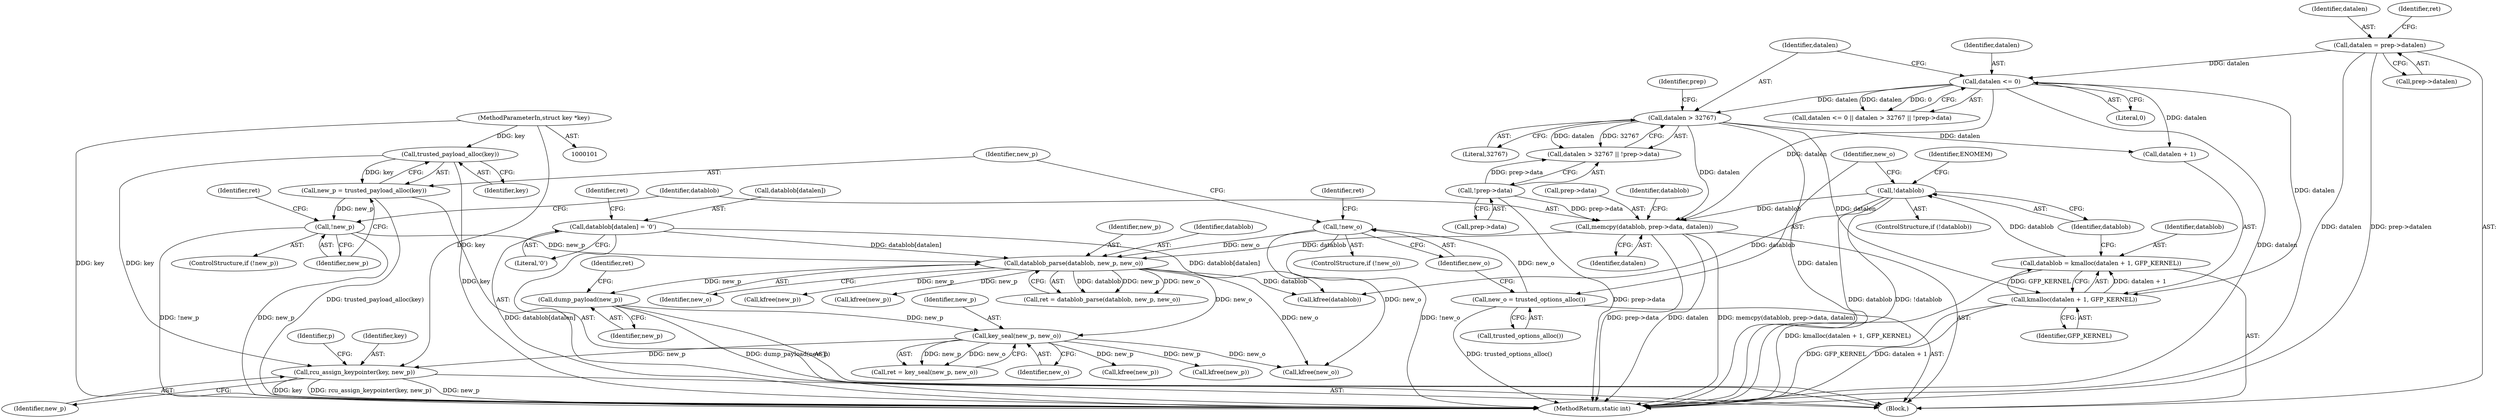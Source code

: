 digraph "0_linux_096fe9eaea40a17e125569f9e657e34cdb6d73bd_0@pointer" {
"1000308" [label="(Call,rcu_assign_keypointer(key, new_p))"];
"1000189" [label="(Call,trusted_payload_alloc(key))"];
"1000102" [label="(MethodParameterIn,struct key *key)"];
"1000272" [label="(Call,key_seal(new_p, new_o))"];
"1000268" [label="(Call,dump_payload(new_p))"];
"1000213" [label="(Call,datablob_parse(datablob, new_p, new_o))"];
"1000200" [label="(Call,memcpy(datablob, prep->data, datalen))"];
"1000170" [label="(Call,!datablob)"];
"1000162" [label="(Call,datablob = kmalloc(datalen + 1, GFP_KERNEL))"];
"1000164" [label="(Call,kmalloc(datalen + 1, GFP_KERNEL))"];
"1000148" [label="(Call,datalen <= 0)"];
"1000109" [label="(Call,datalen = prep->datalen)"];
"1000152" [label="(Call,datalen > 32767)"];
"1000155" [label="(Call,!prep->data)"];
"1000206" [label="(Call,datablob[datalen] = '\0')"];
"1000192" [label="(Call,!new_p)"];
"1000187" [label="(Call,new_p = trusted_payload_alloc(key))"];
"1000179" [label="(Call,!new_o)"];
"1000175" [label="(Call,new_o = trusted_options_alloc())"];
"1000283" [label="(Call,kfree(new_p))"];
"1000190" [label="(Identifier,key)"];
"1000177" [label="(Call,trusted_options_alloc())"];
"1000151" [label="(Call,datalen > 32767 || !prep->data)"];
"1000192" [label="(Call,!new_p)"];
"1000226" [label="(Call,kfree(new_p))"];
"1000239" [label="(Call,kfree(new_p))"];
"1000156" [label="(Call,prep->data)"];
"1000310" [label="(Identifier,new_p)"];
"1000168" [label="(Identifier,GFP_KERNEL)"];
"1000150" [label="(Literal,0)"];
"1000200" [label="(Call,memcpy(datablob, prep->data, datalen))"];
"1000324" [label="(MethodReturn,static int)"];
"1000210" [label="(Literal,'\0')"];
"1000309" [label="(Identifier,key)"];
"1000314" [label="(Identifier,p)"];
"1000155" [label="(Call,!prep->data)"];
"1000152" [label="(Call,datalen > 32767)"];
"1000212" [label="(Identifier,ret)"];
"1000164" [label="(Call,kmalloc(datalen + 1, GFP_KERNEL))"];
"1000174" [label="(Identifier,ENOMEM)"];
"1000191" [label="(ControlStructure,if (!new_p))"];
"1000110" [label="(Identifier,datalen)"];
"1000162" [label="(Call,datablob = kmalloc(datalen + 1, GFP_KERNEL))"];
"1000187" [label="(Call,new_p = trusted_payload_alloc(key))"];
"1000269" [label="(Identifier,new_p)"];
"1000272" [label="(Call,key_seal(new_p, new_o))"];
"1000211" [label="(Call,ret = datablob_parse(datablob, new_p, new_o))"];
"1000171" [label="(Identifier,datablob)"];
"1000214" [label="(Identifier,datablob)"];
"1000157" [label="(Identifier,prep)"];
"1000183" [label="(Identifier,ret)"];
"1000178" [label="(ControlStructure,if (!new_o))"];
"1000205" [label="(Identifier,datalen)"];
"1000207" [label="(Call,datablob[datalen])"];
"1000201" [label="(Identifier,datablob)"];
"1000117" [label="(Identifier,ret)"];
"1000318" [label="(Call,kfree(datablob))"];
"1000189" [label="(Call,trusted_payload_alloc(key))"];
"1000176" [label="(Identifier,new_o)"];
"1000213" [label="(Call,datablob_parse(datablob, new_p, new_o))"];
"1000170" [label="(Call,!datablob)"];
"1000273" [label="(Identifier,new_p)"];
"1000111" [label="(Call,prep->datalen)"];
"1000215" [label="(Identifier,new_p)"];
"1000206" [label="(Call,datablob[datalen] = '\0')"];
"1000196" [label="(Identifier,ret)"];
"1000175" [label="(Call,new_o = trusted_options_alloc())"];
"1000148" [label="(Call,datalen <= 0)"];
"1000271" [label="(Identifier,ret)"];
"1000102" [label="(MethodParameterIn,struct key *key)"];
"1000163" [label="(Identifier,datablob)"];
"1000149" [label="(Identifier,datalen)"];
"1000153" [label="(Identifier,datalen)"];
"1000109" [label="(Call,datalen = prep->datalen)"];
"1000180" [label="(Identifier,new_o)"];
"1000268" [label="(Call,dump_payload(new_p))"];
"1000154" [label="(Literal,32767)"];
"1000308" [label="(Call,rcu_assign_keypointer(key, new_p))"];
"1000305" [label="(Call,kfree(new_p))"];
"1000216" [label="(Identifier,new_o)"];
"1000208" [label="(Identifier,datablob)"];
"1000147" [label="(Call,datalen <= 0 || datalen > 32767 || !prep->data)"];
"1000179" [label="(Call,!new_o)"];
"1000188" [label="(Identifier,new_p)"];
"1000202" [label="(Call,prep->data)"];
"1000193" [label="(Identifier,new_p)"];
"1000270" [label="(Call,ret = key_seal(new_p, new_o))"];
"1000104" [label="(Block,)"];
"1000165" [label="(Call,datalen + 1)"];
"1000169" [label="(ControlStructure,if (!datablob))"];
"1000274" [label="(Identifier,new_o)"];
"1000320" [label="(Call,kfree(new_o))"];
"1000308" -> "1000104"  [label="AST: "];
"1000308" -> "1000310"  [label="CFG: "];
"1000309" -> "1000308"  [label="AST: "];
"1000310" -> "1000308"  [label="AST: "];
"1000314" -> "1000308"  [label="CFG: "];
"1000308" -> "1000324"  [label="DDG: new_p"];
"1000308" -> "1000324"  [label="DDG: key"];
"1000308" -> "1000324"  [label="DDG: rcu_assign_keypointer(key, new_p)"];
"1000189" -> "1000308"  [label="DDG: key"];
"1000102" -> "1000308"  [label="DDG: key"];
"1000272" -> "1000308"  [label="DDG: new_p"];
"1000189" -> "1000187"  [label="AST: "];
"1000189" -> "1000190"  [label="CFG: "];
"1000190" -> "1000189"  [label="AST: "];
"1000187" -> "1000189"  [label="CFG: "];
"1000189" -> "1000324"  [label="DDG: key"];
"1000189" -> "1000187"  [label="DDG: key"];
"1000102" -> "1000189"  [label="DDG: key"];
"1000102" -> "1000101"  [label="AST: "];
"1000102" -> "1000324"  [label="DDG: key"];
"1000272" -> "1000270"  [label="AST: "];
"1000272" -> "1000274"  [label="CFG: "];
"1000273" -> "1000272"  [label="AST: "];
"1000274" -> "1000272"  [label="AST: "];
"1000270" -> "1000272"  [label="CFG: "];
"1000272" -> "1000270"  [label="DDG: new_p"];
"1000272" -> "1000270"  [label="DDG: new_o"];
"1000268" -> "1000272"  [label="DDG: new_p"];
"1000213" -> "1000272"  [label="DDG: new_o"];
"1000272" -> "1000283"  [label="DDG: new_p"];
"1000272" -> "1000305"  [label="DDG: new_p"];
"1000272" -> "1000320"  [label="DDG: new_o"];
"1000268" -> "1000104"  [label="AST: "];
"1000268" -> "1000269"  [label="CFG: "];
"1000269" -> "1000268"  [label="AST: "];
"1000271" -> "1000268"  [label="CFG: "];
"1000268" -> "1000324"  [label="DDG: dump_payload(new_p)"];
"1000213" -> "1000268"  [label="DDG: new_p"];
"1000213" -> "1000211"  [label="AST: "];
"1000213" -> "1000216"  [label="CFG: "];
"1000214" -> "1000213"  [label="AST: "];
"1000215" -> "1000213"  [label="AST: "];
"1000216" -> "1000213"  [label="AST: "];
"1000211" -> "1000213"  [label="CFG: "];
"1000213" -> "1000211"  [label="DDG: datablob"];
"1000213" -> "1000211"  [label="DDG: new_p"];
"1000213" -> "1000211"  [label="DDG: new_o"];
"1000200" -> "1000213"  [label="DDG: datablob"];
"1000206" -> "1000213"  [label="DDG: datablob[datalen]"];
"1000192" -> "1000213"  [label="DDG: new_p"];
"1000179" -> "1000213"  [label="DDG: new_o"];
"1000213" -> "1000226"  [label="DDG: new_p"];
"1000213" -> "1000239"  [label="DDG: new_p"];
"1000213" -> "1000318"  [label="DDG: datablob"];
"1000213" -> "1000320"  [label="DDG: new_o"];
"1000200" -> "1000104"  [label="AST: "];
"1000200" -> "1000205"  [label="CFG: "];
"1000201" -> "1000200"  [label="AST: "];
"1000202" -> "1000200"  [label="AST: "];
"1000205" -> "1000200"  [label="AST: "];
"1000208" -> "1000200"  [label="CFG: "];
"1000200" -> "1000324"  [label="DDG: memcpy(datablob, prep->data, datalen)"];
"1000200" -> "1000324"  [label="DDG: datalen"];
"1000200" -> "1000324"  [label="DDG: prep->data"];
"1000170" -> "1000200"  [label="DDG: datablob"];
"1000155" -> "1000200"  [label="DDG: prep->data"];
"1000148" -> "1000200"  [label="DDG: datalen"];
"1000152" -> "1000200"  [label="DDG: datalen"];
"1000170" -> "1000169"  [label="AST: "];
"1000170" -> "1000171"  [label="CFG: "];
"1000171" -> "1000170"  [label="AST: "];
"1000174" -> "1000170"  [label="CFG: "];
"1000176" -> "1000170"  [label="CFG: "];
"1000170" -> "1000324"  [label="DDG: datablob"];
"1000170" -> "1000324"  [label="DDG: !datablob"];
"1000162" -> "1000170"  [label="DDG: datablob"];
"1000170" -> "1000318"  [label="DDG: datablob"];
"1000162" -> "1000104"  [label="AST: "];
"1000162" -> "1000164"  [label="CFG: "];
"1000163" -> "1000162"  [label="AST: "];
"1000164" -> "1000162"  [label="AST: "];
"1000171" -> "1000162"  [label="CFG: "];
"1000162" -> "1000324"  [label="DDG: kmalloc(datalen + 1, GFP_KERNEL)"];
"1000164" -> "1000162"  [label="DDG: datalen + 1"];
"1000164" -> "1000162"  [label="DDG: GFP_KERNEL"];
"1000164" -> "1000168"  [label="CFG: "];
"1000165" -> "1000164"  [label="AST: "];
"1000168" -> "1000164"  [label="AST: "];
"1000164" -> "1000324"  [label="DDG: GFP_KERNEL"];
"1000164" -> "1000324"  [label="DDG: datalen + 1"];
"1000148" -> "1000164"  [label="DDG: datalen"];
"1000152" -> "1000164"  [label="DDG: datalen"];
"1000148" -> "1000147"  [label="AST: "];
"1000148" -> "1000150"  [label="CFG: "];
"1000149" -> "1000148"  [label="AST: "];
"1000150" -> "1000148"  [label="AST: "];
"1000153" -> "1000148"  [label="CFG: "];
"1000147" -> "1000148"  [label="CFG: "];
"1000148" -> "1000324"  [label="DDG: datalen"];
"1000148" -> "1000147"  [label="DDG: datalen"];
"1000148" -> "1000147"  [label="DDG: 0"];
"1000109" -> "1000148"  [label="DDG: datalen"];
"1000148" -> "1000152"  [label="DDG: datalen"];
"1000148" -> "1000165"  [label="DDG: datalen"];
"1000109" -> "1000104"  [label="AST: "];
"1000109" -> "1000111"  [label="CFG: "];
"1000110" -> "1000109"  [label="AST: "];
"1000111" -> "1000109"  [label="AST: "];
"1000117" -> "1000109"  [label="CFG: "];
"1000109" -> "1000324"  [label="DDG: datalen"];
"1000109" -> "1000324"  [label="DDG: prep->datalen"];
"1000152" -> "1000151"  [label="AST: "];
"1000152" -> "1000154"  [label="CFG: "];
"1000153" -> "1000152"  [label="AST: "];
"1000154" -> "1000152"  [label="AST: "];
"1000157" -> "1000152"  [label="CFG: "];
"1000151" -> "1000152"  [label="CFG: "];
"1000152" -> "1000324"  [label="DDG: datalen"];
"1000152" -> "1000151"  [label="DDG: datalen"];
"1000152" -> "1000151"  [label="DDG: 32767"];
"1000152" -> "1000165"  [label="DDG: datalen"];
"1000155" -> "1000151"  [label="AST: "];
"1000155" -> "1000156"  [label="CFG: "];
"1000156" -> "1000155"  [label="AST: "];
"1000151" -> "1000155"  [label="CFG: "];
"1000155" -> "1000324"  [label="DDG: prep->data"];
"1000155" -> "1000151"  [label="DDG: prep->data"];
"1000206" -> "1000104"  [label="AST: "];
"1000206" -> "1000210"  [label="CFG: "];
"1000207" -> "1000206"  [label="AST: "];
"1000210" -> "1000206"  [label="AST: "];
"1000212" -> "1000206"  [label="CFG: "];
"1000206" -> "1000324"  [label="DDG: datablob[datalen]"];
"1000206" -> "1000318"  [label="DDG: datablob[datalen]"];
"1000192" -> "1000191"  [label="AST: "];
"1000192" -> "1000193"  [label="CFG: "];
"1000193" -> "1000192"  [label="AST: "];
"1000196" -> "1000192"  [label="CFG: "];
"1000201" -> "1000192"  [label="CFG: "];
"1000192" -> "1000324"  [label="DDG: new_p"];
"1000192" -> "1000324"  [label="DDG: !new_p"];
"1000187" -> "1000192"  [label="DDG: new_p"];
"1000187" -> "1000104"  [label="AST: "];
"1000188" -> "1000187"  [label="AST: "];
"1000193" -> "1000187"  [label="CFG: "];
"1000187" -> "1000324"  [label="DDG: trusted_payload_alloc(key)"];
"1000179" -> "1000178"  [label="AST: "];
"1000179" -> "1000180"  [label="CFG: "];
"1000180" -> "1000179"  [label="AST: "];
"1000183" -> "1000179"  [label="CFG: "];
"1000188" -> "1000179"  [label="CFG: "];
"1000179" -> "1000324"  [label="DDG: !new_o"];
"1000175" -> "1000179"  [label="DDG: new_o"];
"1000179" -> "1000320"  [label="DDG: new_o"];
"1000175" -> "1000104"  [label="AST: "];
"1000175" -> "1000177"  [label="CFG: "];
"1000176" -> "1000175"  [label="AST: "];
"1000177" -> "1000175"  [label="AST: "];
"1000180" -> "1000175"  [label="CFG: "];
"1000175" -> "1000324"  [label="DDG: trusted_options_alloc()"];
}
